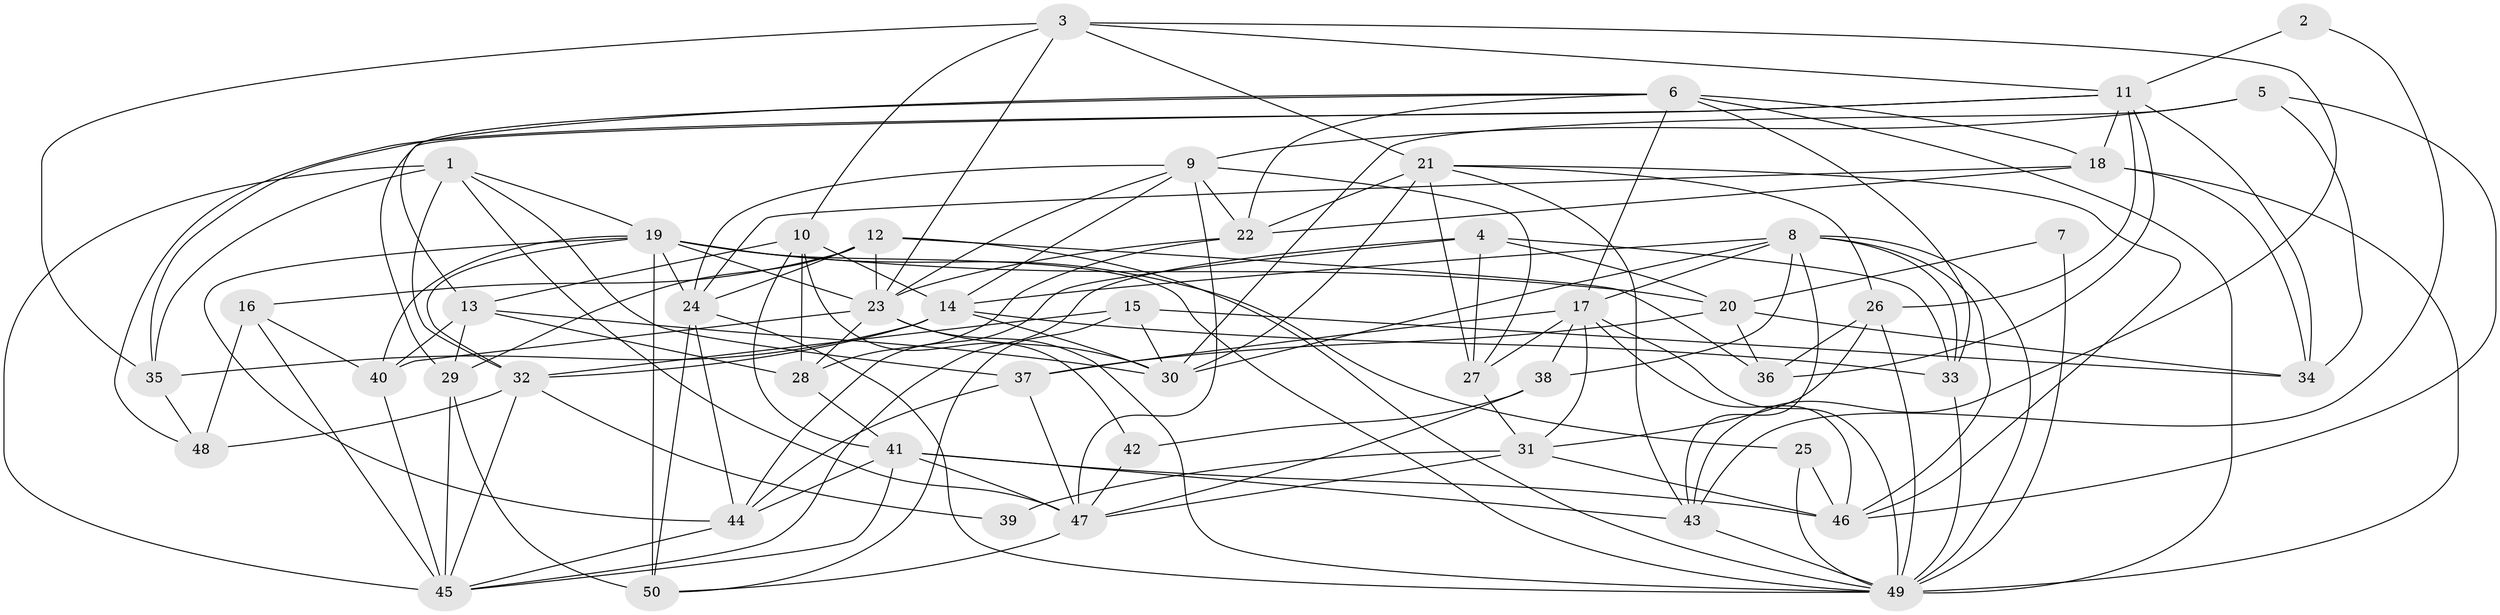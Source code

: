 // original degree distribution, {6: 0.12, 7: 0.03, 3: 0.27, 2: 0.13, 5: 0.2, 4: 0.25}
// Generated by graph-tools (version 1.1) at 2025/50/03/09/25 03:50:02]
// undirected, 50 vertices, 146 edges
graph export_dot {
graph [start="1"]
  node [color=gray90,style=filled];
  1;
  2;
  3;
  4;
  5;
  6;
  7;
  8;
  9;
  10;
  11;
  12;
  13;
  14;
  15;
  16;
  17;
  18;
  19;
  20;
  21;
  22;
  23;
  24;
  25;
  26;
  27;
  28;
  29;
  30;
  31;
  32;
  33;
  34;
  35;
  36;
  37;
  38;
  39;
  40;
  41;
  42;
  43;
  44;
  45;
  46;
  47;
  48;
  49;
  50;
  1 -- 19 [weight=1.0];
  1 -- 32 [weight=1.0];
  1 -- 35 [weight=1.0];
  1 -- 37 [weight=1.0];
  1 -- 45 [weight=1.0];
  1 -- 47 [weight=1.0];
  2 -- 11 [weight=1.0];
  2 -- 43 [weight=1.0];
  3 -- 10 [weight=1.0];
  3 -- 11 [weight=1.0];
  3 -- 21 [weight=1.0];
  3 -- 23 [weight=1.0];
  3 -- 35 [weight=1.0];
  3 -- 43 [weight=1.0];
  4 -- 20 [weight=1.0];
  4 -- 27 [weight=1.0];
  4 -- 33 [weight=1.0];
  4 -- 44 [weight=1.0];
  4 -- 45 [weight=1.0];
  5 -- 9 [weight=1.0];
  5 -- 30 [weight=1.0];
  5 -- 34 [weight=1.0];
  5 -- 46 [weight=1.0];
  6 -- 13 [weight=1.0];
  6 -- 17 [weight=1.0];
  6 -- 18 [weight=1.0];
  6 -- 22 [weight=1.0];
  6 -- 33 [weight=1.0];
  6 -- 35 [weight=1.0];
  6 -- 49 [weight=1.0];
  7 -- 20 [weight=1.0];
  7 -- 49 [weight=1.0];
  8 -- 14 [weight=1.0];
  8 -- 17 [weight=1.0];
  8 -- 30 [weight=1.0];
  8 -- 33 [weight=1.0];
  8 -- 38 [weight=1.0];
  8 -- 43 [weight=1.0];
  8 -- 46 [weight=1.0];
  8 -- 49 [weight=1.0];
  9 -- 14 [weight=1.0];
  9 -- 22 [weight=1.0];
  9 -- 23 [weight=1.0];
  9 -- 24 [weight=1.0];
  9 -- 27 [weight=1.0];
  9 -- 47 [weight=1.0];
  10 -- 13 [weight=1.0];
  10 -- 14 [weight=1.0];
  10 -- 28 [weight=1.0];
  10 -- 41 [weight=1.0];
  10 -- 42 [weight=1.0];
  11 -- 18 [weight=1.0];
  11 -- 26 [weight=1.0];
  11 -- 29 [weight=1.0];
  11 -- 34 [weight=1.0];
  11 -- 36 [weight=1.0];
  11 -- 48 [weight=1.0];
  12 -- 16 [weight=1.0];
  12 -- 23 [weight=1.0];
  12 -- 24 [weight=1.0];
  12 -- 29 [weight=1.0];
  12 -- 36 [weight=1.0];
  12 -- 49 [weight=1.0];
  13 -- 28 [weight=1.0];
  13 -- 29 [weight=1.0];
  13 -- 30 [weight=1.0];
  13 -- 40 [weight=1.0];
  14 -- 30 [weight=1.0];
  14 -- 32 [weight=1.0];
  14 -- 33 [weight=1.0];
  14 -- 35 [weight=1.0];
  15 -- 30 [weight=1.0];
  15 -- 32 [weight=1.0];
  15 -- 34 [weight=1.0];
  15 -- 50 [weight=1.0];
  16 -- 40 [weight=1.0];
  16 -- 45 [weight=1.0];
  16 -- 48 [weight=1.0];
  17 -- 27 [weight=1.0];
  17 -- 31 [weight=1.0];
  17 -- 37 [weight=1.0];
  17 -- 38 [weight=1.0];
  17 -- 46 [weight=1.0];
  17 -- 49 [weight=1.0];
  18 -- 22 [weight=1.0];
  18 -- 24 [weight=1.0];
  18 -- 34 [weight=1.0];
  18 -- 49 [weight=1.0];
  19 -- 20 [weight=1.0];
  19 -- 23 [weight=1.0];
  19 -- 24 [weight=1.0];
  19 -- 25 [weight=1.0];
  19 -- 32 [weight=1.0];
  19 -- 40 [weight=1.0];
  19 -- 44 [weight=1.0];
  19 -- 49 [weight=1.0];
  19 -- 50 [weight=1.0];
  20 -- 34 [weight=1.0];
  20 -- 36 [weight=1.0];
  20 -- 37 [weight=2.0];
  21 -- 22 [weight=1.0];
  21 -- 26 [weight=1.0];
  21 -- 27 [weight=1.0];
  21 -- 30 [weight=1.0];
  21 -- 43 [weight=1.0];
  21 -- 46 [weight=1.0];
  22 -- 23 [weight=1.0];
  22 -- 28 [weight=1.0];
  23 -- 28 [weight=1.0];
  23 -- 30 [weight=1.0];
  23 -- 40 [weight=1.0];
  23 -- 49 [weight=1.0];
  24 -- 44 [weight=1.0];
  24 -- 49 [weight=1.0];
  24 -- 50 [weight=1.0];
  25 -- 46 [weight=1.0];
  25 -- 49 [weight=1.0];
  26 -- 31 [weight=1.0];
  26 -- 36 [weight=1.0];
  26 -- 49 [weight=1.0];
  27 -- 31 [weight=1.0];
  28 -- 41 [weight=1.0];
  29 -- 45 [weight=1.0];
  29 -- 50 [weight=1.0];
  31 -- 39 [weight=1.0];
  31 -- 46 [weight=1.0];
  31 -- 47 [weight=1.0];
  32 -- 39 [weight=1.0];
  32 -- 45 [weight=1.0];
  32 -- 48 [weight=1.0];
  33 -- 49 [weight=1.0];
  35 -- 48 [weight=1.0];
  37 -- 44 [weight=1.0];
  37 -- 47 [weight=1.0];
  38 -- 42 [weight=1.0];
  38 -- 47 [weight=1.0];
  40 -- 45 [weight=1.0];
  41 -- 43 [weight=1.0];
  41 -- 44 [weight=1.0];
  41 -- 45 [weight=1.0];
  41 -- 46 [weight=1.0];
  41 -- 47 [weight=1.0];
  42 -- 47 [weight=1.0];
  43 -- 49 [weight=1.0];
  44 -- 45 [weight=1.0];
  47 -- 50 [weight=1.0];
}
